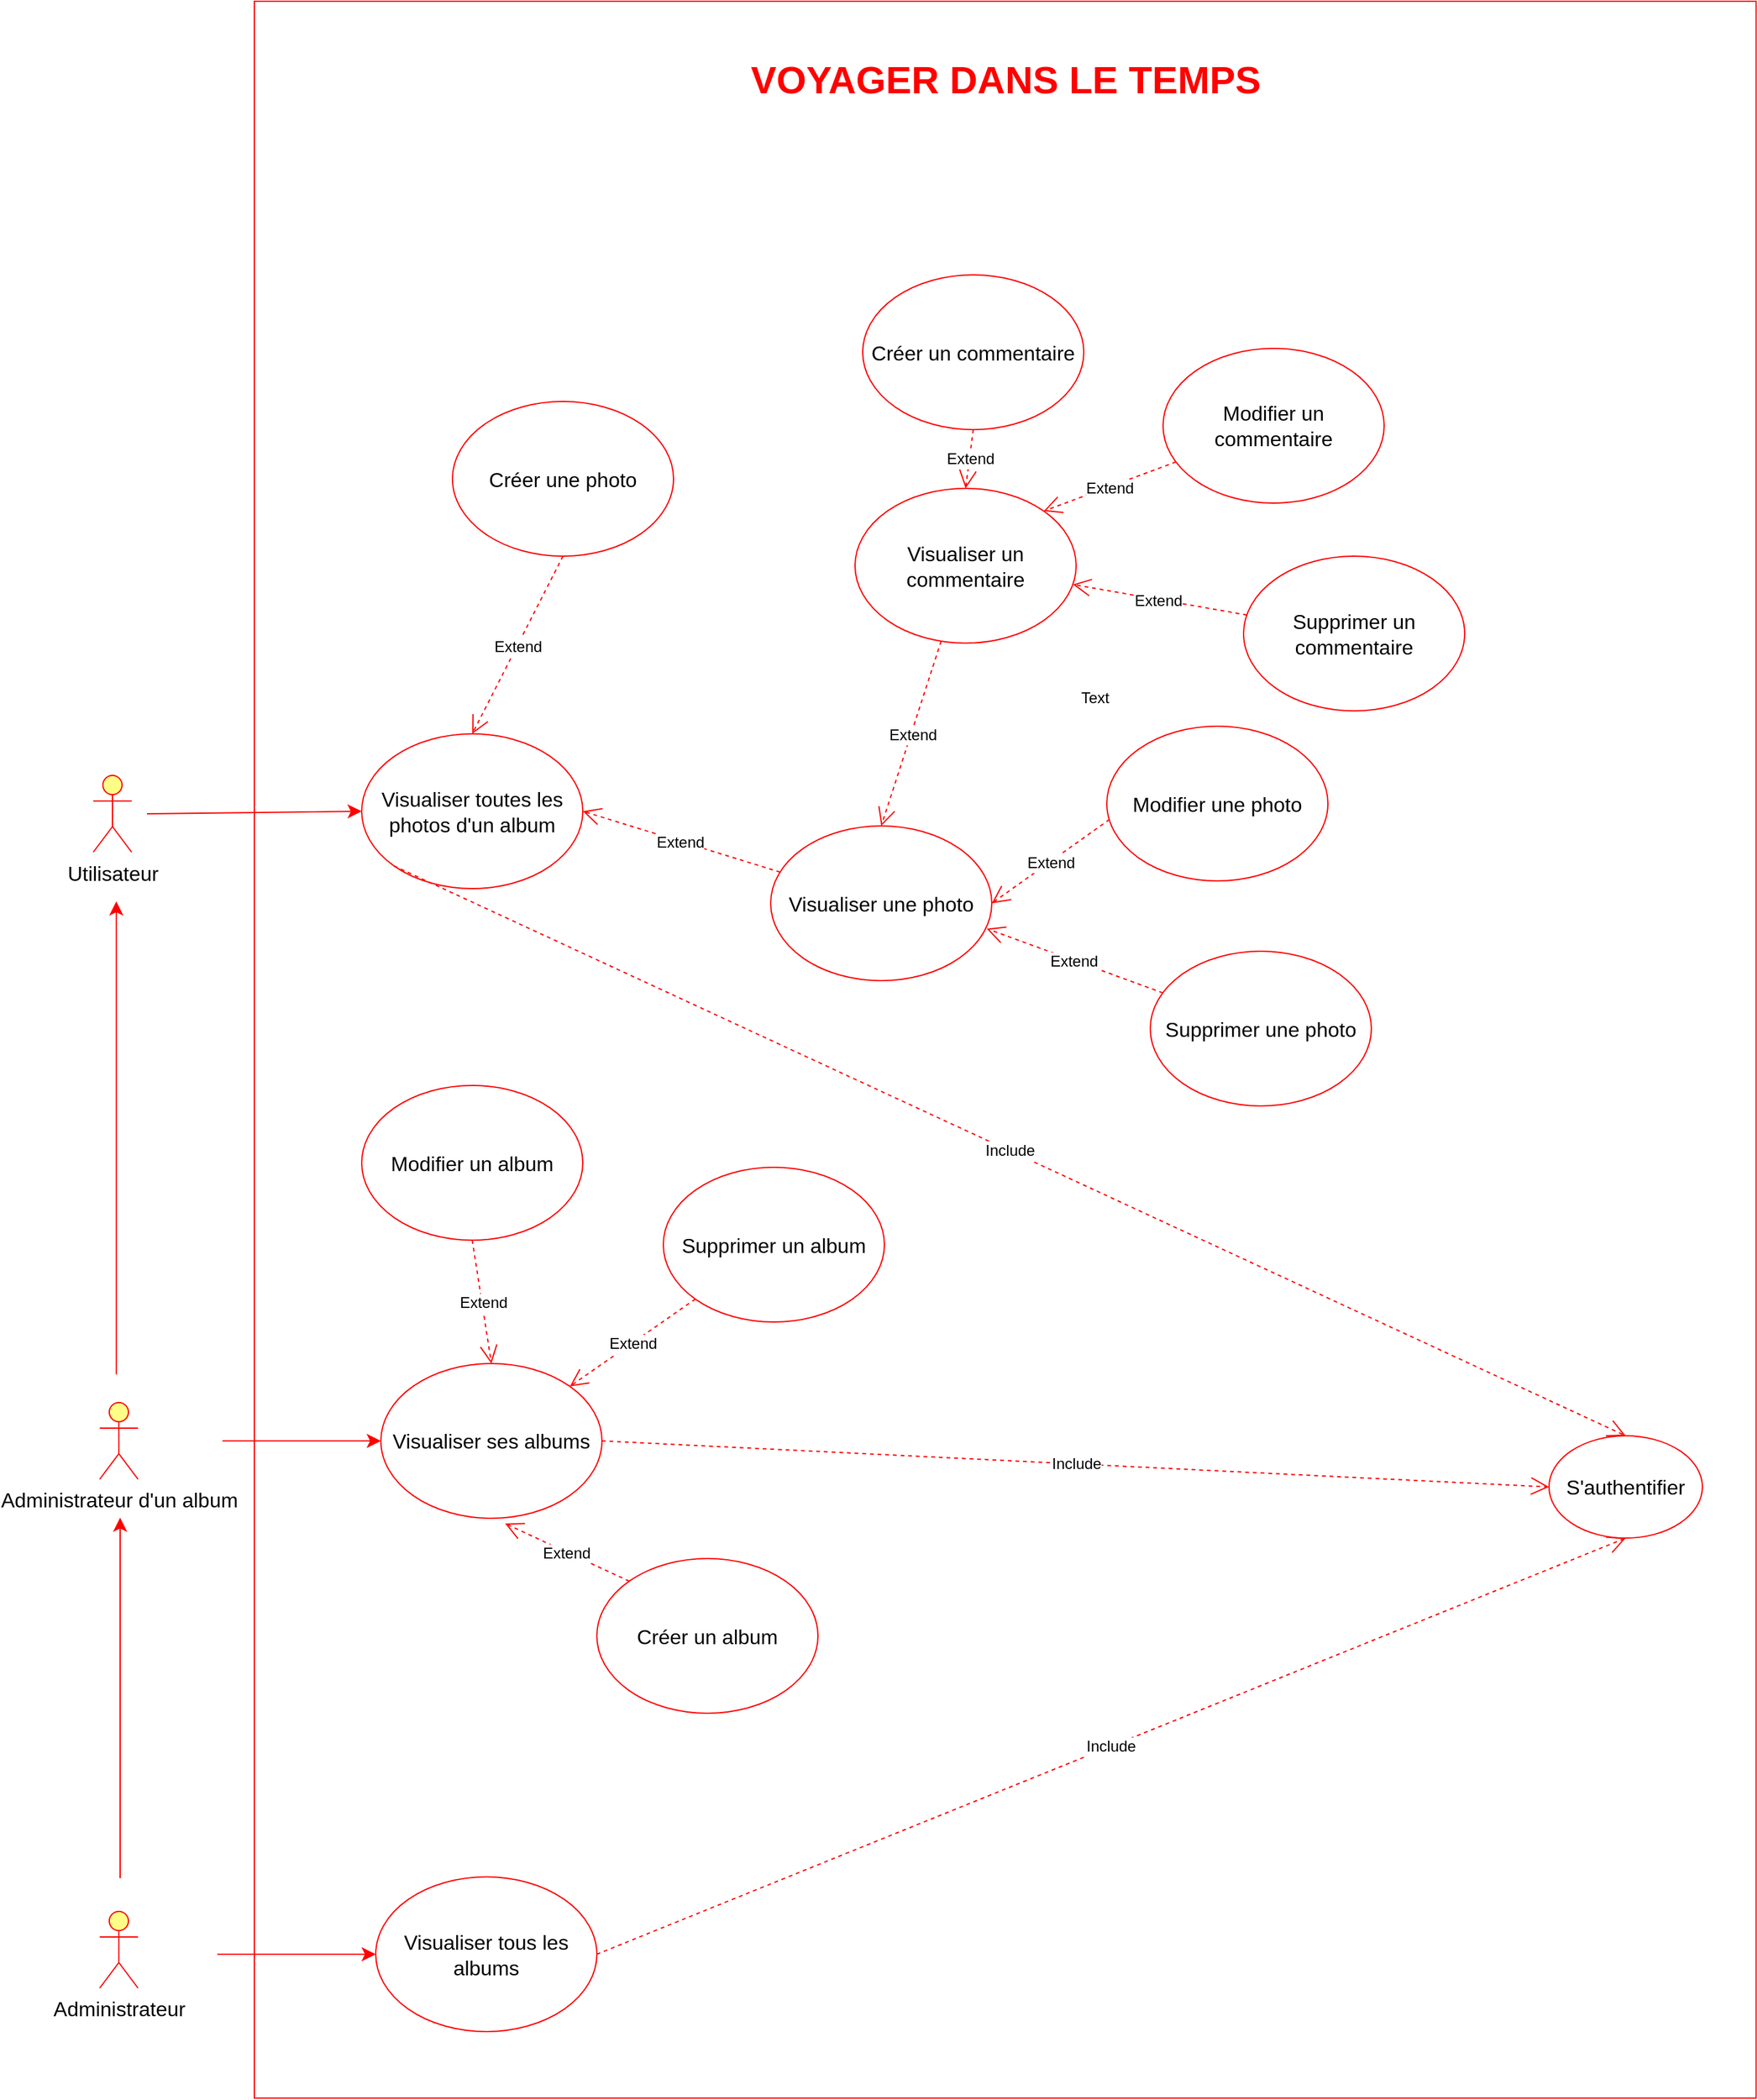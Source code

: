 <mxfile>
    <diagram name="Page-1" id="HtQVQfZ8TFPf_YTs3sdP">
        <mxGraphModel dx="2954" dy="2796" grid="0" gridSize="10" guides="1" tooltips="1" connect="1" arrows="1" fold="1" page="1" pageScale="1" pageWidth="827" pageHeight="583" math="0" shadow="0">
            <root>
                <mxCell id="0"/>
                <mxCell id="1" parent="0"/>
                <mxCell id="f9kBm7iLB427bXbUaOUd-8" value="" style="rounded=0;whiteSpace=wrap;html=1;strokeColor=#FF0000;" parent="1" vertex="1">
                    <mxGeometry x="73" y="-1740" width="1175" height="1640" as="geometry"/>
                </mxCell>
                <mxCell id="s9opVT_vMAjenNTDfQ4--1" value="Utilisateur" style="shape=umlActor;verticalLabelPosition=bottom;verticalAlign=top;html=1;outlineConnect=0;fontSize=16;fillColor=#ffff88;strokeColor=#FF0000;" parent="1" vertex="1">
                    <mxGeometry x="-53" y="-1134.5" width="30" height="60" as="geometry"/>
                </mxCell>
                <mxCell id="s9opVT_vMAjenNTDfQ4--2" value="Administrateur d'un album" style="shape=umlActor;verticalLabelPosition=bottom;verticalAlign=top;html=1;outlineConnect=0;fontSize=16;fillColor=#ffff88;strokeColor=#FF0000;" parent="1" vertex="1">
                    <mxGeometry x="-48" y="-644" width="30" height="60" as="geometry"/>
                </mxCell>
                <mxCell id="s9opVT_vMAjenNTDfQ4--3" value="Administrateur" style="shape=umlActor;verticalLabelPosition=bottom;verticalAlign=top;html=1;outlineConnect=0;fontSize=16;fillColor=#ffff88;strokeColor=#FF0000;" parent="1" vertex="1">
                    <mxGeometry x="-48" y="-246" width="30" height="60" as="geometry"/>
                </mxCell>
                <mxCell id="s9opVT_vMAjenNTDfQ4--4" value="Visualiser toutes les photos d'un album" style="ellipse;whiteSpace=wrap;html=1;fontSize=16;strokeColor=#FF0000;" parent="1" vertex="1">
                    <mxGeometry x="157" y="-1167" width="173" height="121" as="geometry"/>
                </mxCell>
                <mxCell id="s9opVT_vMAjenNTDfQ4--6" value="Visualiser une photo" style="ellipse;whiteSpace=wrap;html=1;fontSize=16;strokeColor=#FF0000;" parent="1" vertex="1">
                    <mxGeometry x="477" y="-1095" width="173" height="121" as="geometry"/>
                </mxCell>
                <mxCell id="s9opVT_vMAjenNTDfQ4--7" value="" style="endArrow=classic;html=1;rounded=0;fontSize=12;startSize=8;endSize=8;curved=1;entryX=0;entryY=0.5;entryDx=0;entryDy=0;strokeColor=#FF0000;" parent="1" target="s9opVT_vMAjenNTDfQ4--4" edge="1">
                    <mxGeometry width="50" height="50" relative="1" as="geometry">
                        <mxPoint x="-11" y="-1104.5" as="sourcePoint"/>
                        <mxPoint x="231" y="-1056.5" as="targetPoint"/>
                    </mxGeometry>
                </mxCell>
                <mxCell id="s9opVT_vMAjenNTDfQ4--8" value="Extend" style="endArrow=open;endSize=12;dashed=1;html=1;rounded=0;fontSize=12;curved=1;entryX=1;entryY=0.5;entryDx=0;entryDy=0;strokeColor=#FF0000;" parent="1" source="s9opVT_vMAjenNTDfQ4--6" target="s9opVT_vMAjenNTDfQ4--4" edge="1">
                    <mxGeometry x="0.01" y="1" width="160" relative="1" as="geometry">
                        <mxPoint x="170" y="-1033.5" as="sourcePoint"/>
                        <mxPoint x="330" y="-1033.5" as="targetPoint"/>
                        <mxPoint as="offset"/>
                    </mxGeometry>
                </mxCell>
                <mxCell id="s9opVT_vMAjenNTDfQ4--11" value="Créer une photo" style="ellipse;whiteSpace=wrap;html=1;fontSize=16;strokeColor=#FF0000;" parent="1" vertex="1">
                    <mxGeometry x="228" y="-1427" width="173" height="121" as="geometry"/>
                </mxCell>
                <mxCell id="s9opVT_vMAjenNTDfQ4--12" value="Extend" style="endArrow=open;endSize=12;dashed=1;html=1;rounded=0;fontSize=12;curved=1;entryX=0.5;entryY=0;entryDx=0;entryDy=0;exitX=0.5;exitY=1;exitDx=0;exitDy=0;strokeColor=#FF0000;" parent="1" source="s9opVT_vMAjenNTDfQ4--11" target="s9opVT_vMAjenNTDfQ4--4" edge="1">
                    <mxGeometry x="0.01" y="1" width="160" relative="1" as="geometry">
                        <mxPoint x="170" y="-784.5" as="sourcePoint"/>
                        <mxPoint x="305" y="-900.5" as="targetPoint"/>
                        <mxPoint as="offset"/>
                    </mxGeometry>
                </mxCell>
                <mxCell id="s9opVT_vMAjenNTDfQ4--13" value="Modifier une photo" style="ellipse;whiteSpace=wrap;html=1;fontSize=16;strokeColor=#FF0000;" parent="1" vertex="1">
                    <mxGeometry x="740" y="-1173" width="173" height="121" as="geometry"/>
                </mxCell>
                <mxCell id="s9opVT_vMAjenNTDfQ4--14" value="Extend" style="endArrow=open;endSize=12;dashed=1;html=1;rounded=0;fontSize=12;curved=1;entryX=1;entryY=0.5;entryDx=0;entryDy=0;exitX=0.012;exitY=0.603;exitDx=0;exitDy=0;strokeColor=#FF0000;exitPerimeter=0;" parent="1" source="s9opVT_vMAjenNTDfQ4--13" target="s9opVT_vMAjenNTDfQ4--6" edge="1">
                    <mxGeometry x="0.01" y="1" width="160" relative="1" as="geometry">
                        <mxPoint x="486" y="-978.2" as="sourcePoint"/>
                        <mxPoint x="783.361" y="-1069.498" as="targetPoint"/>
                        <mxPoint as="offset"/>
                    </mxGeometry>
                </mxCell>
                <mxCell id="s9opVT_vMAjenNTDfQ4--15" value="Supprimer une photo" style="ellipse;whiteSpace=wrap;html=1;fontSize=16;strokeColor=#FF0000;" parent="1" vertex="1">
                    <mxGeometry x="774" y="-997" width="173" height="121" as="geometry"/>
                </mxCell>
                <mxCell id="s9opVT_vMAjenNTDfQ4--16" value="Extend" style="endArrow=open;endSize=12;dashed=1;html=1;rounded=0;fontSize=12;curved=1;entryX=0.977;entryY=0.664;entryDx=0;entryDy=0;strokeColor=#FF0000;entryPerimeter=0;" parent="1" source="s9opVT_vMAjenNTDfQ4--15" target="s9opVT_vMAjenNTDfQ4--6" edge="1">
                    <mxGeometry x="0.01" y="1" width="160" relative="1" as="geometry">
                        <mxPoint x="492" y="-737" as="sourcePoint"/>
                        <mxPoint x="674.639" y="-831.298" as="targetPoint"/>
                        <mxPoint as="offset"/>
                    </mxGeometry>
                </mxCell>
                <mxCell id="s9opVT_vMAjenNTDfQ4--17" value="S'authentifier" style="ellipse;whiteSpace=wrap;html=1;fontSize=16;strokeColor=#FF0000;" parent="1" vertex="1">
                    <mxGeometry x="1086" y="-618" width="120" height="80" as="geometry"/>
                </mxCell>
                <mxCell id="s9opVT_vMAjenNTDfQ4--20" value="Include" style="endArrow=open;endSize=12;dashed=1;html=1;rounded=0;fontSize=12;curved=1;exitX=0;exitY=1;exitDx=0;exitDy=0;entryX=0.5;entryY=0;entryDx=0;entryDy=0;strokeColor=#FF0000;" parent="1" source="s9opVT_vMAjenNTDfQ4--4" target="s9opVT_vMAjenNTDfQ4--17" edge="1">
                    <mxGeometry width="160" relative="1" as="geometry">
                        <mxPoint x="176" y="-1165.5" as="sourcePoint"/>
                        <mxPoint x="336" y="-1165.5" as="targetPoint"/>
                    </mxGeometry>
                </mxCell>
                <mxCell id="s9opVT_vMAjenNTDfQ4--23" value="" style="endArrow=classic;html=1;rounded=0;fontSize=12;startSize=8;endSize=8;curved=1;strokeColor=#FF0000;" parent="1" edge="1">
                    <mxGeometry width="50" height="50" relative="1" as="geometry">
                        <mxPoint x="-32" y="-272" as="sourcePoint"/>
                        <mxPoint x="-32" y="-554" as="targetPoint"/>
                    </mxGeometry>
                </mxCell>
                <mxCell id="s9opVT_vMAjenNTDfQ4--24" value="" style="endArrow=classic;html=1;rounded=0;fontSize=12;startSize=8;endSize=8;curved=1;strokeColor=#FF0000;" parent="1" edge="1">
                    <mxGeometry width="50" height="50" relative="1" as="geometry">
                        <mxPoint x="-35" y="-666" as="sourcePoint"/>
                        <mxPoint x="-35" y="-1036" as="targetPoint"/>
                    </mxGeometry>
                </mxCell>
                <mxCell id="s9opVT_vMAjenNTDfQ4--25" value="Visualiser ses albums" style="ellipse;whiteSpace=wrap;html=1;fontSize=16;strokeColor=#FF0000;" parent="1" vertex="1">
                    <mxGeometry x="172" y="-674.5" width="173" height="121" as="geometry"/>
                </mxCell>
                <mxCell id="s9opVT_vMAjenNTDfQ4--26" value="" style="endArrow=classic;html=1;rounded=0;fontSize=12;startSize=8;endSize=8;curved=1;entryX=0;entryY=0.5;entryDx=0;entryDy=0;strokeColor=#FF0000;" parent="1" target="s9opVT_vMAjenNTDfQ4--25" edge="1">
                    <mxGeometry width="50" height="50" relative="1" as="geometry">
                        <mxPoint x="48" y="-614" as="sourcePoint"/>
                        <mxPoint x="290" y="-566" as="targetPoint"/>
                    </mxGeometry>
                </mxCell>
                <mxCell id="s9opVT_vMAjenNTDfQ4--27" value="Créer un album" style="ellipse;whiteSpace=wrap;html=1;fontSize=16;strokeColor=#FF0000;" parent="1" vertex="1">
                    <mxGeometry x="341" y="-522" width="173" height="121" as="geometry"/>
                </mxCell>
                <mxCell id="s9opVT_vMAjenNTDfQ4--28" value="Extend" style="endArrow=open;endSize=12;dashed=1;html=1;rounded=0;fontSize=12;curved=1;entryX=0.562;entryY=1.034;entryDx=0;entryDy=0;exitX=0;exitY=0;exitDx=0;exitDy=0;entryPerimeter=0;strokeColor=#FF0000;" parent="1" source="s9opVT_vMAjenNTDfQ4--27" target="s9opVT_vMAjenNTDfQ4--25" edge="1">
                    <mxGeometry x="0.01" y="1" width="160" relative="1" as="geometry">
                        <mxPoint x="264" y="-389" as="sourcePoint"/>
                        <mxPoint x="399" y="-668" as="targetPoint"/>
                        <mxPoint as="offset"/>
                    </mxGeometry>
                </mxCell>
                <mxCell id="s9opVT_vMAjenNTDfQ4--30" value="Include" style="endArrow=open;endSize=12;dashed=1;html=1;rounded=0;fontSize=12;curved=1;exitX=1;exitY=0.5;exitDx=0;exitDy=0;entryX=0;entryY=0.5;entryDx=0;entryDy=0;strokeColor=#FF0000;" parent="1" source="s9opVT_vMAjenNTDfQ4--25" target="s9opVT_vMAjenNTDfQ4--17" edge="1">
                    <mxGeometry width="160" relative="1" as="geometry">
                        <mxPoint x="187" y="-576" as="sourcePoint"/>
                        <mxPoint x="341" y="-678" as="targetPoint"/>
                    </mxGeometry>
                </mxCell>
                <mxCell id="s9opVT_vMAjenNTDfQ4--31" value="Modifier un album" style="ellipse;whiteSpace=wrap;html=1;fontSize=16;strokeColor=#FF0000;" parent="1" vertex="1">
                    <mxGeometry x="157" y="-892" width="173" height="121" as="geometry"/>
                </mxCell>
                <mxCell id="s9opVT_vMAjenNTDfQ4--32" value="Extend" style="endArrow=open;endSize=12;dashed=1;html=1;rounded=0;fontSize=12;curved=1;entryX=0.5;entryY=0;entryDx=0;entryDy=0;exitX=0.5;exitY=1;exitDx=0;exitDy=0;strokeColor=#FF0000;" parent="1" source="s9opVT_vMAjenNTDfQ4--31" target="s9opVT_vMAjenNTDfQ4--25" edge="1">
                    <mxGeometry x="0.01" y="1" width="160" relative="1" as="geometry">
                        <mxPoint x="409" y="-741.7" as="sourcePoint"/>
                        <mxPoint x="573" y="-798" as="targetPoint"/>
                        <mxPoint as="offset"/>
                    </mxGeometry>
                </mxCell>
                <mxCell id="s9opVT_vMAjenNTDfQ4--33" value="Supprimer un album" style="ellipse;whiteSpace=wrap;html=1;fontSize=16;strokeColor=#FF0000;" parent="1" vertex="1">
                    <mxGeometry x="393" y="-828" width="173" height="121" as="geometry"/>
                </mxCell>
                <mxCell id="s9opVT_vMAjenNTDfQ4--34" value="Extend" style="endArrow=open;endSize=12;dashed=1;html=1;rounded=0;fontSize=12;curved=1;strokeColor=#FF0000;" parent="1" source="s9opVT_vMAjenNTDfQ4--33" target="s9opVT_vMAjenNTDfQ4--25" edge="1">
                    <mxGeometry x="0.01" y="1" width="160" relative="1" as="geometry">
                        <mxPoint x="415" y="-500.5" as="sourcePoint"/>
                        <mxPoint x="487" y="-738" as="targetPoint"/>
                        <mxPoint as="offset"/>
                    </mxGeometry>
                </mxCell>
                <mxCell id="s9opVT_vMAjenNTDfQ4--36" value="Visualiser un commentaire" style="ellipse;whiteSpace=wrap;html=1;fontSize=16;strokeColor=#FF0000;" parent="1" vertex="1">
                    <mxGeometry x="543" y="-1359" width="173" height="121" as="geometry"/>
                </mxCell>
                <mxCell id="s9opVT_vMAjenNTDfQ4--37" value="Extend" style="endArrow=open;endSize=12;dashed=1;html=1;rounded=0;fontSize=12;curved=1;entryX=0.5;entryY=0;entryDx=0;entryDy=0;strokeColor=#FF0000;" parent="1" source="s9opVT_vMAjenNTDfQ4--36" target="s9opVT_vMAjenNTDfQ4--6" edge="1">
                    <mxGeometry x="0.01" y="1" width="160" relative="1" as="geometry">
                        <mxPoint x="185" y="-1222.5" as="sourcePoint"/>
                        <mxPoint x="345" y="-1296" as="targetPoint"/>
                        <mxPoint as="offset"/>
                    </mxGeometry>
                </mxCell>
                <mxCell id="s9opVT_vMAjenNTDfQ4--38" value="Modifier un commentaire" style="ellipse;whiteSpace=wrap;html=1;fontSize=16;strokeColor=#FF0000;" parent="1" vertex="1">
                    <mxGeometry x="784" y="-1468.5" width="173" height="121" as="geometry"/>
                </mxCell>
                <mxCell id="s9opVT_vMAjenNTDfQ4--39" value="Extend" style="endArrow=open;endSize=12;dashed=1;html=1;rounded=0;fontSize=12;curved=1;entryX=1;entryY=0;entryDx=0;entryDy=0;strokeColor=#FF0000;" parent="1" source="s9opVT_vMAjenNTDfQ4--38" target="s9opVT_vMAjenNTDfQ4--36" edge="1">
                    <mxGeometry x="0.01" y="1" width="160" relative="1" as="geometry">
                        <mxPoint x="538" y="-1449.2" as="sourcePoint"/>
                        <mxPoint x="702" y="-1505" as="targetPoint"/>
                        <mxPoint as="offset"/>
                    </mxGeometry>
                </mxCell>
                <mxCell id="s9opVT_vMAjenNTDfQ4--40" value="Supprimer un commentaire" style="ellipse;whiteSpace=wrap;html=1;fontSize=16;strokeColor=#FF0000;" parent="1" vertex="1">
                    <mxGeometry x="847" y="-1306" width="173" height="121" as="geometry"/>
                </mxCell>
                <mxCell id="s9opVT_vMAjenNTDfQ4--41" value="Extend" style="endArrow=open;endSize=12;dashed=1;html=1;rounded=0;fontSize=12;curved=1;strokeColor=#FF0000;" parent="1" source="s9opVT_vMAjenNTDfQ4--40" target="s9opVT_vMAjenNTDfQ4--36" edge="1">
                    <mxGeometry x="0.01" y="1" width="160" relative="1" as="geometry">
                        <mxPoint x="774" y="-1150.5" as="sourcePoint"/>
                        <mxPoint x="846" y="-1387.5" as="targetPoint"/>
                        <mxPoint as="offset"/>
                    </mxGeometry>
                </mxCell>
                <mxCell id="s9opVT_vMAjenNTDfQ4--42" value="Créer un commentaire" style="ellipse;whiteSpace=wrap;html=1;fontSize=16;strokeColor=#FF0000;" parent="1" vertex="1">
                    <mxGeometry x="549" y="-1526" width="173" height="121" as="geometry"/>
                </mxCell>
                <mxCell id="s9opVT_vMAjenNTDfQ4--43" value="Extend" style="endArrow=open;endSize=12;dashed=1;html=1;rounded=0;fontSize=12;curved=1;entryX=0.5;entryY=0;entryDx=0;entryDy=0;exitX=0.5;exitY=1;exitDx=0;exitDy=0;strokeColor=#FF0000;" parent="1" source="s9opVT_vMAjenNTDfQ4--42" target="s9opVT_vMAjenNTDfQ4--36" edge="1">
                    <mxGeometry x="0.01" y="1" width="160" relative="1" as="geometry">
                        <mxPoint x="251" y="-1338.5" as="sourcePoint"/>
                        <mxPoint x="386" y="-1618" as="targetPoint"/>
                        <mxPoint as="offset"/>
                    </mxGeometry>
                </mxCell>
                <mxCell id="f9kBm7iLB427bXbUaOUd-1" value="Visualiser tous les albums" style="ellipse;whiteSpace=wrap;html=1;fontSize=16;strokeColor=#FF0000;" parent="1" vertex="1">
                    <mxGeometry x="168" y="-273" width="173" height="121" as="geometry"/>
                </mxCell>
                <mxCell id="f9kBm7iLB427bXbUaOUd-2" value="" style="endArrow=classic;html=1;rounded=0;fontSize=12;startSize=8;endSize=8;curved=1;entryX=0;entryY=0.5;entryDx=0;entryDy=0;strokeColor=#FF0000;" parent="1" target="f9kBm7iLB427bXbUaOUd-1" edge="1">
                    <mxGeometry width="50" height="50" relative="1" as="geometry">
                        <mxPoint x="44" y="-212.5" as="sourcePoint"/>
                        <mxPoint x="286" y="-164.5" as="targetPoint"/>
                    </mxGeometry>
                </mxCell>
                <mxCell id="f9kBm7iLB427bXbUaOUd-3" value="Include" style="endArrow=open;endSize=12;dashed=1;html=1;rounded=0;fontSize=12;curved=1;exitX=1;exitY=0.5;exitDx=0;exitDy=0;entryX=0.5;entryY=1;entryDx=0;entryDy=0;strokeColor=#FF0000;" parent="1" source="f9kBm7iLB427bXbUaOUd-1" target="s9opVT_vMAjenNTDfQ4--17" edge="1">
                    <mxGeometry width="160" relative="1" as="geometry">
                        <mxPoint x="355" y="-604" as="sourcePoint"/>
                        <mxPoint x="1096" y="-568" as="targetPoint"/>
                    </mxGeometry>
                </mxCell>
                <mxCell id="f9kBm7iLB427bXbUaOUd-7" value="Text" style="text;html=1;strokeColor=none;fillColor=none;align=center;verticalAlign=middle;whiteSpace=wrap;rounded=0;" parent="1" vertex="1">
                    <mxGeometry x="701" y="-1210" width="60" height="30" as="geometry"/>
                </mxCell>
                <mxCell id="f9kBm7iLB427bXbUaOUd-9" value="&lt;b&gt;&lt;font color=&quot;#ff0000&quot; style=&quot;font-size: 30px;&quot;&gt;VOYAGER DANS LE TEMPS&lt;/font&gt;&lt;/b&gt;" style="text;html=1;strokeColor=none;fillColor=none;align=center;verticalAlign=middle;whiteSpace=wrap;rounded=0;" parent="1" vertex="1">
                    <mxGeometry x="404.5" y="-1713" width="512" height="68" as="geometry"/>
                </mxCell>
            </root>
        </mxGraphModel>
    </diagram>
</mxfile>